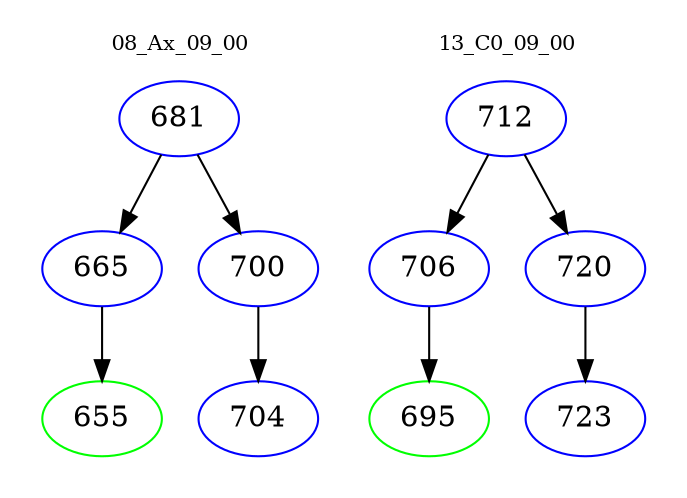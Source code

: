 digraph{
subgraph cluster_0 {
color = white
label = "08_Ax_09_00";
fontsize=10;
T0_681 [label="681", color="blue"]
T0_681 -> T0_665 [color="black"]
T0_665 [label="665", color="blue"]
T0_665 -> T0_655 [color="black"]
T0_655 [label="655", color="green"]
T0_681 -> T0_700 [color="black"]
T0_700 [label="700", color="blue"]
T0_700 -> T0_704 [color="black"]
T0_704 [label="704", color="blue"]
}
subgraph cluster_1 {
color = white
label = "13_C0_09_00";
fontsize=10;
T1_712 [label="712", color="blue"]
T1_712 -> T1_706 [color="black"]
T1_706 [label="706", color="blue"]
T1_706 -> T1_695 [color="black"]
T1_695 [label="695", color="green"]
T1_712 -> T1_720 [color="black"]
T1_720 [label="720", color="blue"]
T1_720 -> T1_723 [color="black"]
T1_723 [label="723", color="blue"]
}
}
